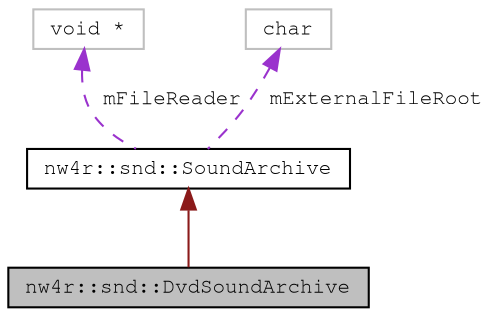 digraph "nw4r::snd::DvdSoundArchive"
{
 // LATEX_PDF_SIZE
  edge [fontname="FreeMono",fontsize="10",labelfontname="FreeMono",labelfontsize="10"];
  node [fontname="FreeMono",fontsize="10",shape=record];
  Node1 [label="nw4r::snd::DvdSoundArchive",height=0.2,width=0.4,color="black", fillcolor="grey75", style="filled", fontcolor="black",tooltip=" "];
  Node2 -> Node1 [dir="back",color="firebrick4",fontsize="10",style="solid",fontname="FreeMono"];
  Node2 [label="nw4r::snd::SoundArchive",height=0.2,width=0.4,color="black", fillcolor="white", style="filled",URL="$classnw4r_1_1snd_1_1_sound_archive.html",tooltip=" "];
  Node3 -> Node2 [dir="back",color="darkorchid3",fontsize="10",style="dashed",label=" mFileReader" ,fontname="FreeMono"];
  Node3 [label="void *",height=0.2,width=0.4,color="grey75", fillcolor="white", style="filled",tooltip=" "];
  Node4 -> Node2 [dir="back",color="darkorchid3",fontsize="10",style="dashed",label=" mExternalFileRoot" ,fontname="FreeMono"];
  Node4 [label="char",height=0.2,width=0.4,color="grey75", fillcolor="white", style="filled",tooltip=" "];
}
